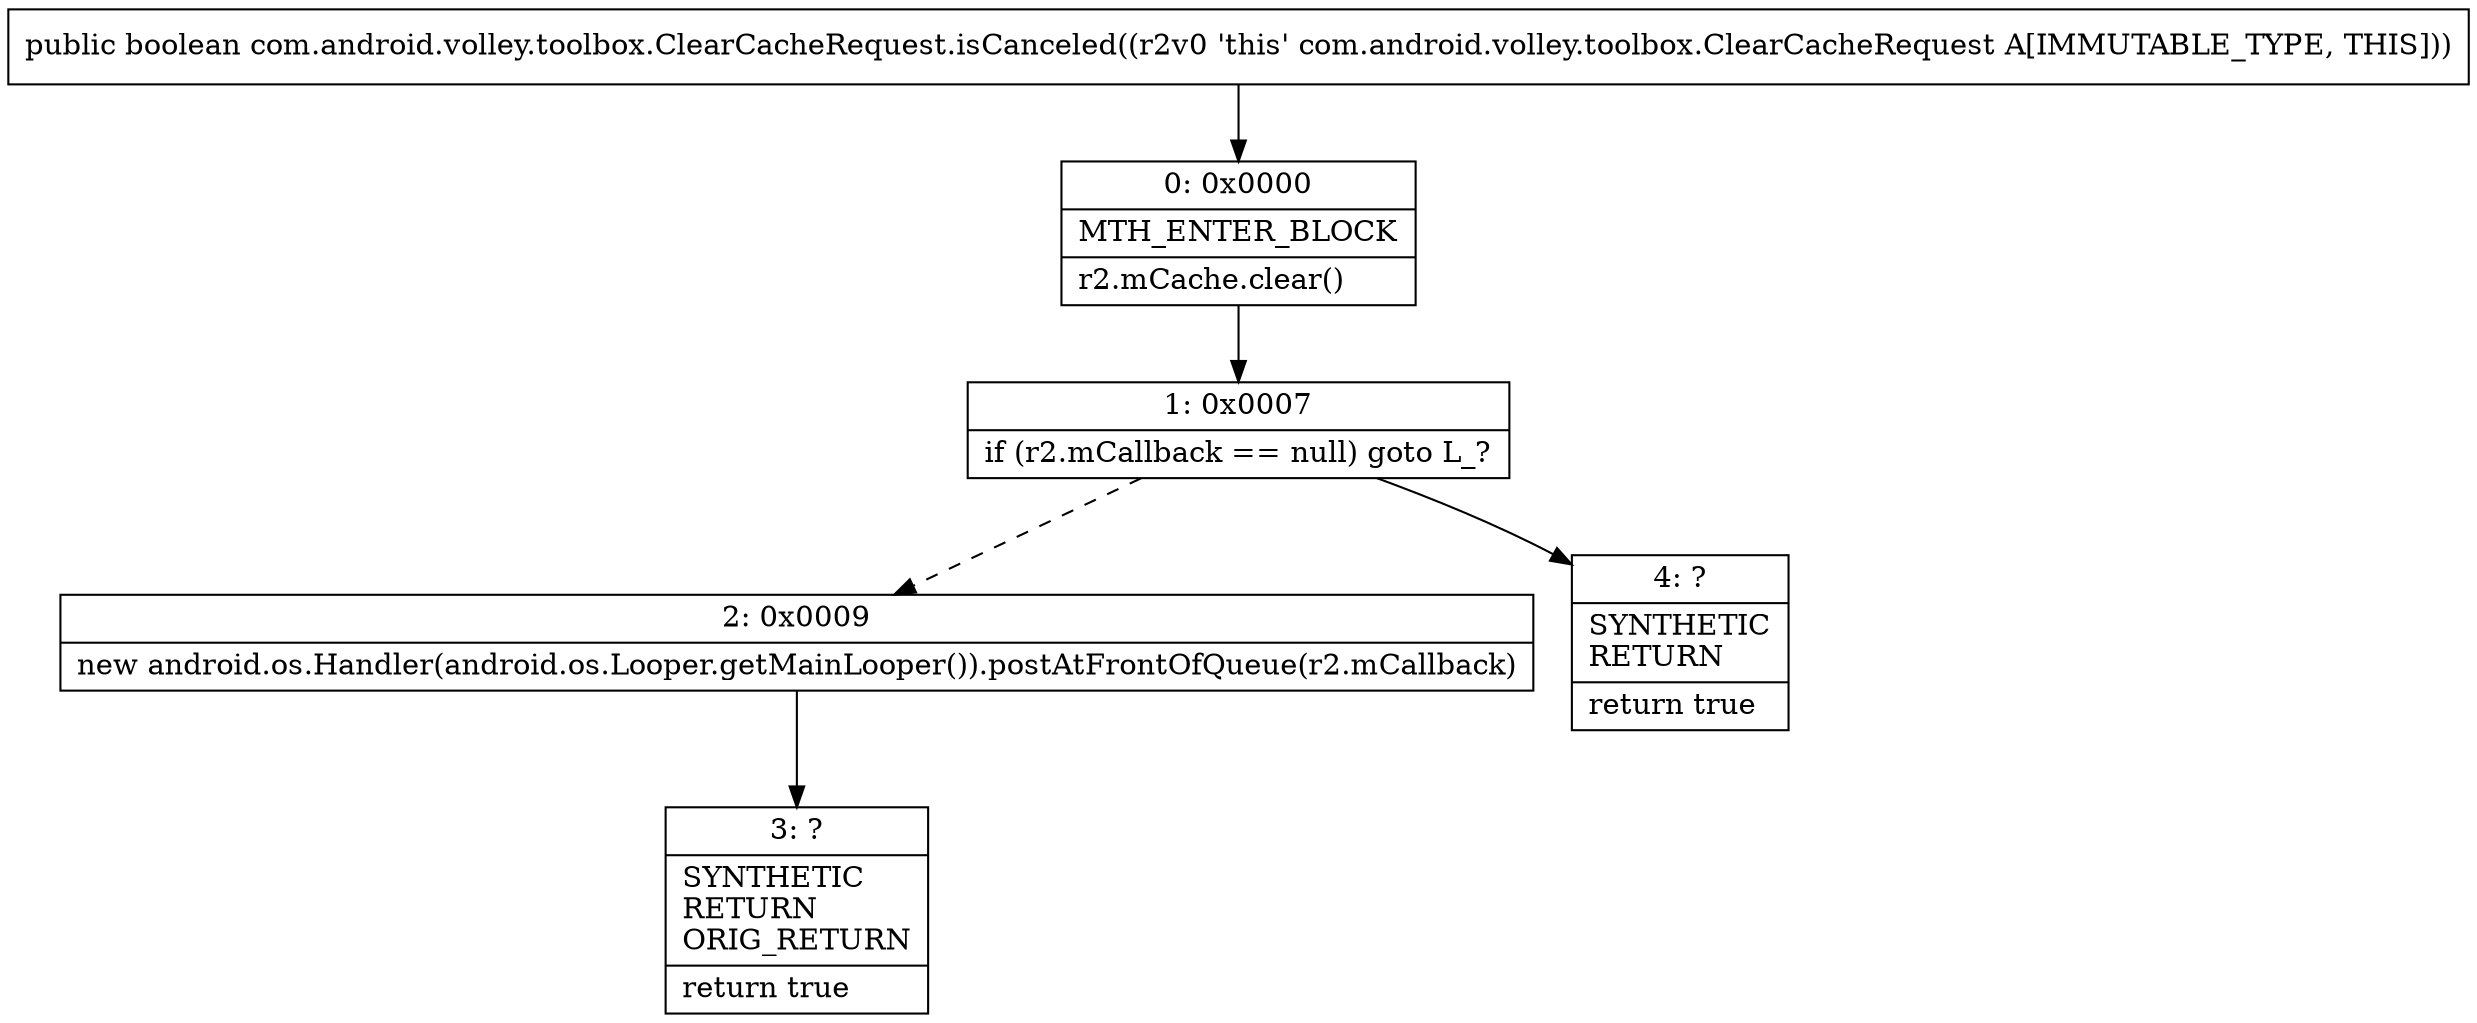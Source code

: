 digraph "CFG forcom.android.volley.toolbox.ClearCacheRequest.isCanceled()Z" {
Node_0 [shape=record,label="{0\:\ 0x0000|MTH_ENTER_BLOCK\l|r2.mCache.clear()\l}"];
Node_1 [shape=record,label="{1\:\ 0x0007|if (r2.mCallback == null) goto L_?\l}"];
Node_2 [shape=record,label="{2\:\ 0x0009|new android.os.Handler(android.os.Looper.getMainLooper()).postAtFrontOfQueue(r2.mCallback)\l}"];
Node_3 [shape=record,label="{3\:\ ?|SYNTHETIC\lRETURN\lORIG_RETURN\l|return true\l}"];
Node_4 [shape=record,label="{4\:\ ?|SYNTHETIC\lRETURN\l|return true\l}"];
MethodNode[shape=record,label="{public boolean com.android.volley.toolbox.ClearCacheRequest.isCanceled((r2v0 'this' com.android.volley.toolbox.ClearCacheRequest A[IMMUTABLE_TYPE, THIS])) }"];
MethodNode -> Node_0;
Node_0 -> Node_1;
Node_1 -> Node_2[style=dashed];
Node_1 -> Node_4;
Node_2 -> Node_3;
}

